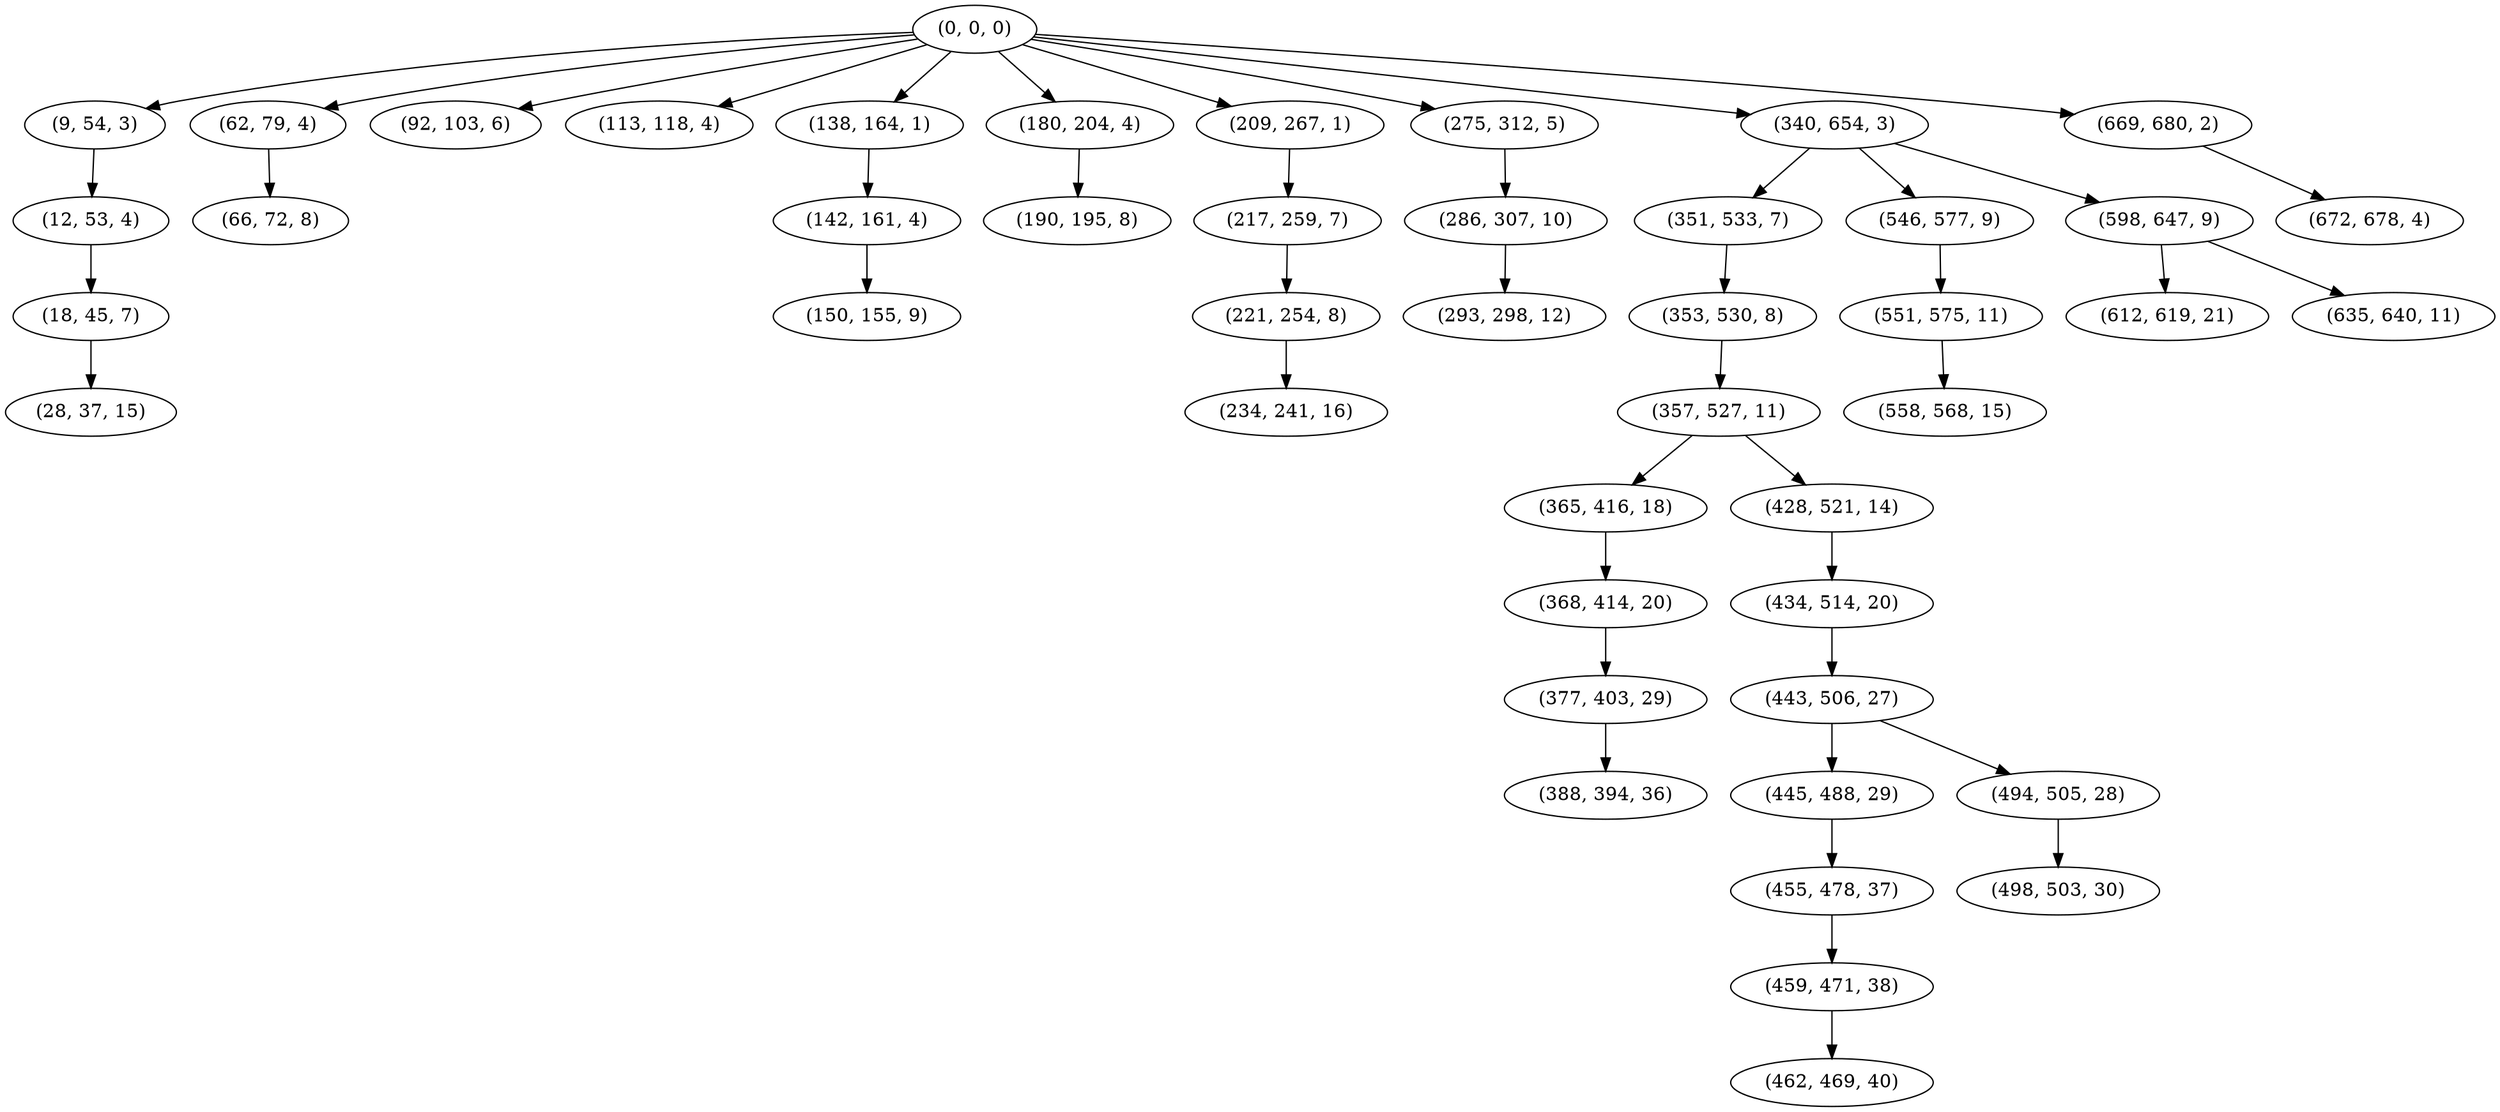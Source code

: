 digraph tree {
    "(0, 0, 0)";
    "(9, 54, 3)";
    "(12, 53, 4)";
    "(18, 45, 7)";
    "(28, 37, 15)";
    "(62, 79, 4)";
    "(66, 72, 8)";
    "(92, 103, 6)";
    "(113, 118, 4)";
    "(138, 164, 1)";
    "(142, 161, 4)";
    "(150, 155, 9)";
    "(180, 204, 4)";
    "(190, 195, 8)";
    "(209, 267, 1)";
    "(217, 259, 7)";
    "(221, 254, 8)";
    "(234, 241, 16)";
    "(275, 312, 5)";
    "(286, 307, 10)";
    "(293, 298, 12)";
    "(340, 654, 3)";
    "(351, 533, 7)";
    "(353, 530, 8)";
    "(357, 527, 11)";
    "(365, 416, 18)";
    "(368, 414, 20)";
    "(377, 403, 29)";
    "(388, 394, 36)";
    "(428, 521, 14)";
    "(434, 514, 20)";
    "(443, 506, 27)";
    "(445, 488, 29)";
    "(455, 478, 37)";
    "(459, 471, 38)";
    "(462, 469, 40)";
    "(494, 505, 28)";
    "(498, 503, 30)";
    "(546, 577, 9)";
    "(551, 575, 11)";
    "(558, 568, 15)";
    "(598, 647, 9)";
    "(612, 619, 21)";
    "(635, 640, 11)";
    "(669, 680, 2)";
    "(672, 678, 4)";
    "(0, 0, 0)" -> "(9, 54, 3)";
    "(0, 0, 0)" -> "(62, 79, 4)";
    "(0, 0, 0)" -> "(92, 103, 6)";
    "(0, 0, 0)" -> "(113, 118, 4)";
    "(0, 0, 0)" -> "(138, 164, 1)";
    "(0, 0, 0)" -> "(180, 204, 4)";
    "(0, 0, 0)" -> "(209, 267, 1)";
    "(0, 0, 0)" -> "(275, 312, 5)";
    "(0, 0, 0)" -> "(340, 654, 3)";
    "(0, 0, 0)" -> "(669, 680, 2)";
    "(9, 54, 3)" -> "(12, 53, 4)";
    "(12, 53, 4)" -> "(18, 45, 7)";
    "(18, 45, 7)" -> "(28, 37, 15)";
    "(62, 79, 4)" -> "(66, 72, 8)";
    "(138, 164, 1)" -> "(142, 161, 4)";
    "(142, 161, 4)" -> "(150, 155, 9)";
    "(180, 204, 4)" -> "(190, 195, 8)";
    "(209, 267, 1)" -> "(217, 259, 7)";
    "(217, 259, 7)" -> "(221, 254, 8)";
    "(221, 254, 8)" -> "(234, 241, 16)";
    "(275, 312, 5)" -> "(286, 307, 10)";
    "(286, 307, 10)" -> "(293, 298, 12)";
    "(340, 654, 3)" -> "(351, 533, 7)";
    "(340, 654, 3)" -> "(546, 577, 9)";
    "(340, 654, 3)" -> "(598, 647, 9)";
    "(351, 533, 7)" -> "(353, 530, 8)";
    "(353, 530, 8)" -> "(357, 527, 11)";
    "(357, 527, 11)" -> "(365, 416, 18)";
    "(357, 527, 11)" -> "(428, 521, 14)";
    "(365, 416, 18)" -> "(368, 414, 20)";
    "(368, 414, 20)" -> "(377, 403, 29)";
    "(377, 403, 29)" -> "(388, 394, 36)";
    "(428, 521, 14)" -> "(434, 514, 20)";
    "(434, 514, 20)" -> "(443, 506, 27)";
    "(443, 506, 27)" -> "(445, 488, 29)";
    "(443, 506, 27)" -> "(494, 505, 28)";
    "(445, 488, 29)" -> "(455, 478, 37)";
    "(455, 478, 37)" -> "(459, 471, 38)";
    "(459, 471, 38)" -> "(462, 469, 40)";
    "(494, 505, 28)" -> "(498, 503, 30)";
    "(546, 577, 9)" -> "(551, 575, 11)";
    "(551, 575, 11)" -> "(558, 568, 15)";
    "(598, 647, 9)" -> "(612, 619, 21)";
    "(598, 647, 9)" -> "(635, 640, 11)";
    "(669, 680, 2)" -> "(672, 678, 4)";
}
